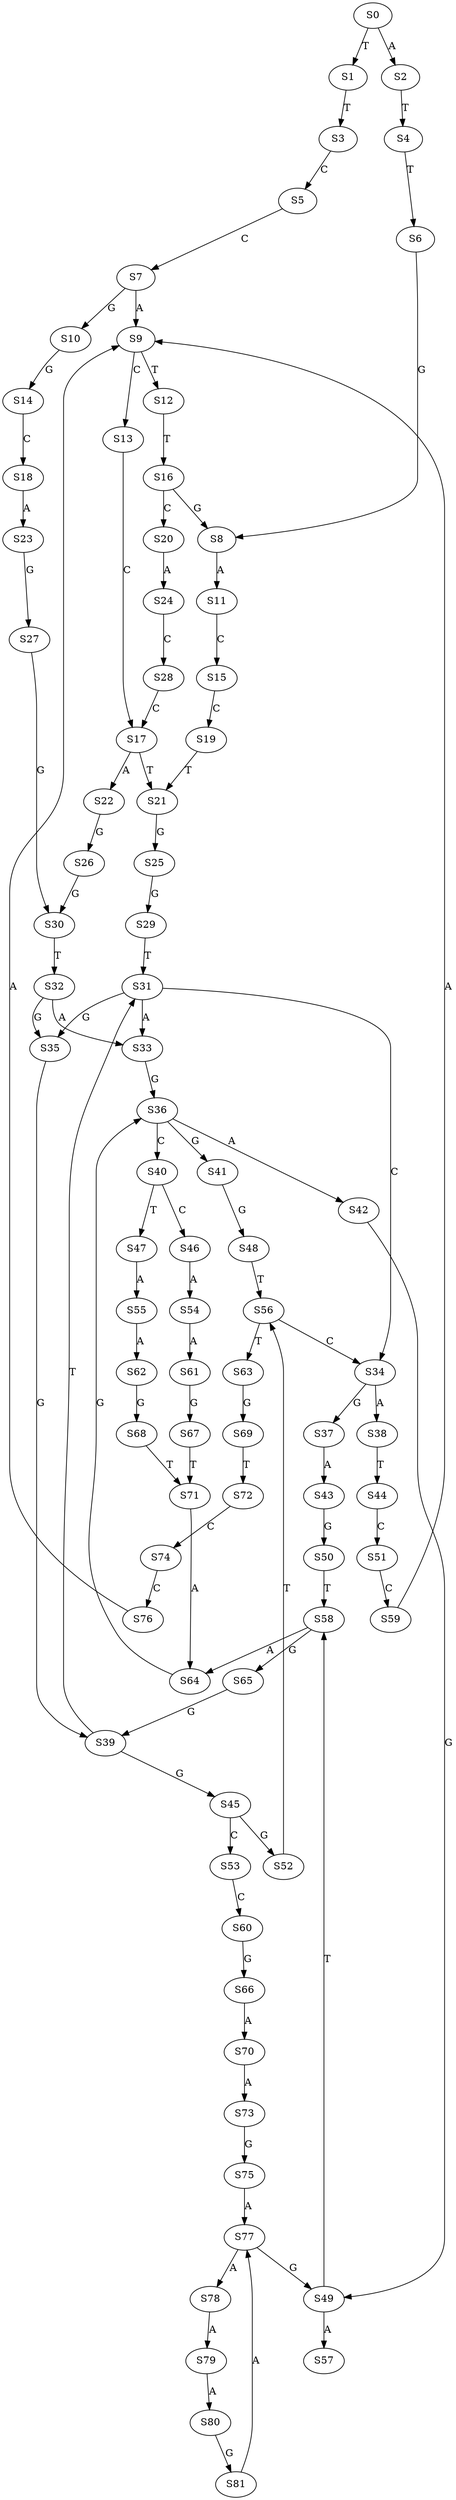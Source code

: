 strict digraph  {
	S0 -> S1 [ label = T ];
	S0 -> S2 [ label = A ];
	S1 -> S3 [ label = T ];
	S2 -> S4 [ label = T ];
	S3 -> S5 [ label = C ];
	S4 -> S6 [ label = T ];
	S5 -> S7 [ label = C ];
	S6 -> S8 [ label = G ];
	S7 -> S9 [ label = A ];
	S7 -> S10 [ label = G ];
	S8 -> S11 [ label = A ];
	S9 -> S12 [ label = T ];
	S9 -> S13 [ label = C ];
	S10 -> S14 [ label = G ];
	S11 -> S15 [ label = C ];
	S12 -> S16 [ label = T ];
	S13 -> S17 [ label = C ];
	S14 -> S18 [ label = C ];
	S15 -> S19 [ label = C ];
	S16 -> S20 [ label = C ];
	S16 -> S8 [ label = G ];
	S17 -> S21 [ label = T ];
	S17 -> S22 [ label = A ];
	S18 -> S23 [ label = A ];
	S19 -> S21 [ label = T ];
	S20 -> S24 [ label = A ];
	S21 -> S25 [ label = G ];
	S22 -> S26 [ label = G ];
	S23 -> S27 [ label = G ];
	S24 -> S28 [ label = C ];
	S25 -> S29 [ label = G ];
	S26 -> S30 [ label = G ];
	S27 -> S30 [ label = G ];
	S28 -> S17 [ label = C ];
	S29 -> S31 [ label = T ];
	S30 -> S32 [ label = T ];
	S31 -> S33 [ label = A ];
	S31 -> S34 [ label = C ];
	S31 -> S35 [ label = G ];
	S32 -> S35 [ label = G ];
	S32 -> S33 [ label = A ];
	S33 -> S36 [ label = G ];
	S34 -> S37 [ label = G ];
	S34 -> S38 [ label = A ];
	S35 -> S39 [ label = G ];
	S36 -> S40 [ label = C ];
	S36 -> S41 [ label = G ];
	S36 -> S42 [ label = A ];
	S37 -> S43 [ label = A ];
	S38 -> S44 [ label = T ];
	S39 -> S45 [ label = G ];
	S39 -> S31 [ label = T ];
	S40 -> S46 [ label = C ];
	S40 -> S47 [ label = T ];
	S41 -> S48 [ label = G ];
	S42 -> S49 [ label = G ];
	S43 -> S50 [ label = G ];
	S44 -> S51 [ label = C ];
	S45 -> S52 [ label = G ];
	S45 -> S53 [ label = C ];
	S46 -> S54 [ label = A ];
	S47 -> S55 [ label = A ];
	S48 -> S56 [ label = T ];
	S49 -> S57 [ label = A ];
	S49 -> S58 [ label = T ];
	S50 -> S58 [ label = T ];
	S51 -> S59 [ label = C ];
	S52 -> S56 [ label = T ];
	S53 -> S60 [ label = C ];
	S54 -> S61 [ label = A ];
	S55 -> S62 [ label = A ];
	S56 -> S63 [ label = T ];
	S56 -> S34 [ label = C ];
	S58 -> S64 [ label = A ];
	S58 -> S65 [ label = G ];
	S59 -> S9 [ label = A ];
	S60 -> S66 [ label = G ];
	S61 -> S67 [ label = G ];
	S62 -> S68 [ label = G ];
	S63 -> S69 [ label = G ];
	S64 -> S36 [ label = G ];
	S65 -> S39 [ label = G ];
	S66 -> S70 [ label = A ];
	S67 -> S71 [ label = T ];
	S68 -> S71 [ label = T ];
	S69 -> S72 [ label = T ];
	S70 -> S73 [ label = A ];
	S71 -> S64 [ label = A ];
	S72 -> S74 [ label = C ];
	S73 -> S75 [ label = G ];
	S74 -> S76 [ label = C ];
	S75 -> S77 [ label = A ];
	S76 -> S9 [ label = A ];
	S77 -> S49 [ label = G ];
	S77 -> S78 [ label = A ];
	S78 -> S79 [ label = A ];
	S79 -> S80 [ label = A ];
	S80 -> S81 [ label = G ];
	S81 -> S77 [ label = A ];
}
